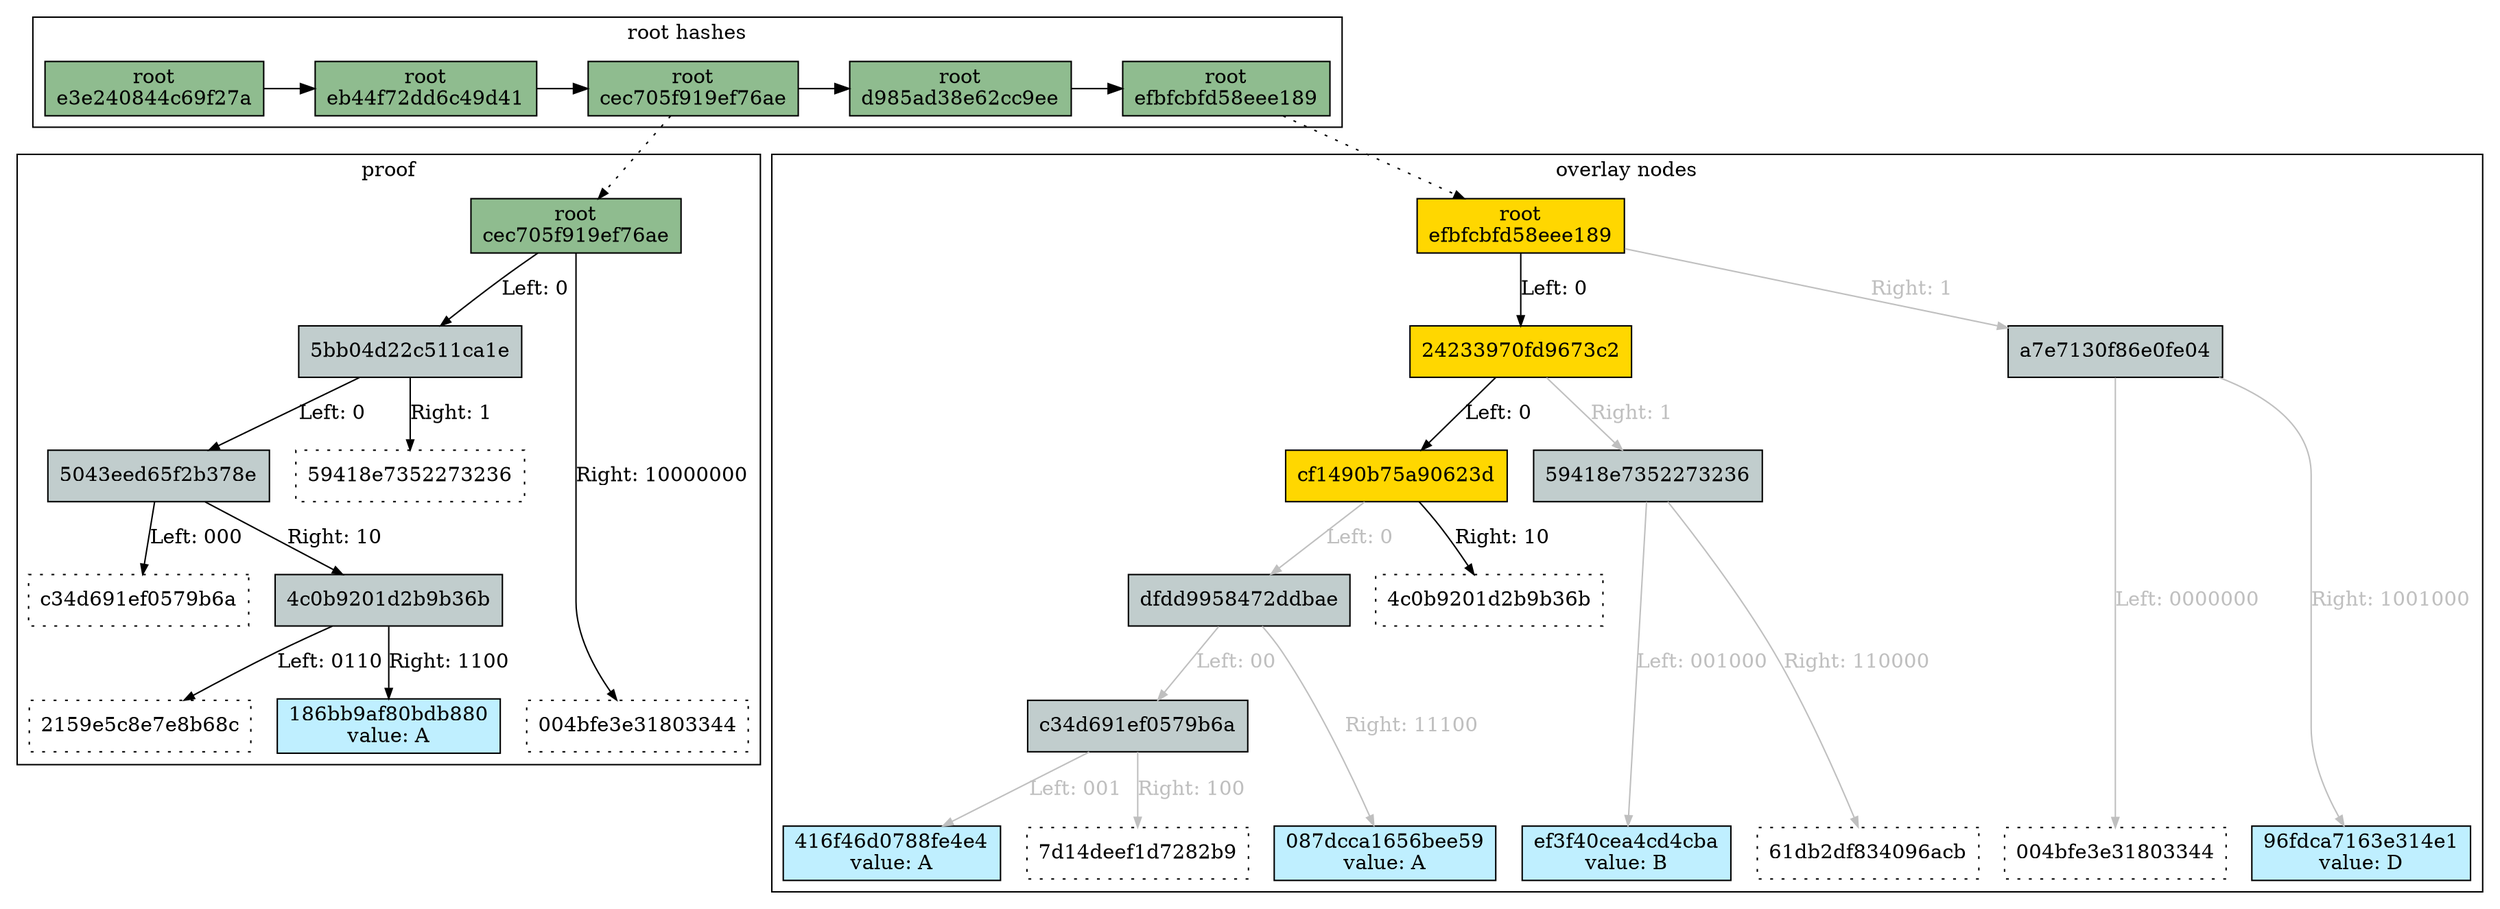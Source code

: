 Digraph overlay {
newrank=true

hcec705f919ef76ae -> phcec705f919ef76ae [arrowsize=0.7 style=dotted ];
hefbfcbfd58eee189 -> ohefbfcbfd58eee189 [arrowsize=0.7 style=dotted ];

Subgraph cluster_roots {
label="root hashes"
rank=same

he3e240844c69f27a [fillcolor=darkseagreen label="root\ne3e240844c69f27a" shape=box style=filled ];
heb44f72dd6c49d41 [fillcolor=darkseagreen label="root\neb44f72dd6c49d41" shape=box style=filled ];
hcec705f919ef76ae [fillcolor=darkseagreen label="root\ncec705f919ef76ae" shape=box style=filled ];
hd985ad38e62cc9ee [fillcolor=darkseagreen label="root\nd985ad38e62cc9ee" shape=box style=filled ];
hefbfcbfd58eee189 [fillcolor=darkseagreen label="root\nefbfcbfd58eee189" shape=box style=filled ];
he3e240844c69f27a -> heb44f72dd6c49d41 [];
heb44f72dd6c49d41 -> hcec705f919ef76ae [];
hcec705f919ef76ae -> hd985ad38e62cc9ee [];
hd985ad38e62cc9ee -> hefbfcbfd58eee189 [];
}


Subgraph cluster_proof {
label=proof

phcec705f919ef76ae -> ph5bb04d22c511ca1e [arrowsize=0.7 label="Left: 0" nojustify=true ];
ph5bb04d22c511ca1e -> ph5043eed65f2b378e [arrowsize=0.7 label="Left: 0" nojustify=true ];
ph5043eed65f2b378e -> phc34d691ef0579b6a [arrowsize=0.7 label="Left: 000" nojustify=true ];
ph5043eed65f2b378e -> ph4c0b9201d2b9b36b [arrowsize=0.7 label="Right: 10" nojustify=true ];
ph4c0b9201d2b9b36b -> ph2159e5c8e7e8b68c [arrowsize=0.7 label="Left: 0110" nojustify=true ];
ph4c0b9201d2b9b36b -> ph186bb9af80bdb880 [arrowsize=0.7 label="Right: 1100" nojustify=true ];
ph5bb04d22c511ca1e -> ph59418e7352273236 [arrowsize=0.7 label="Right: 1" nojustify=true ];
phcec705f919ef76ae -> ph004bfe3e31803344 [arrowsize=0.7 label="Right: 10000000" nojustify=true ];

Subgraph depth_0 {
rank=same

phcec705f919ef76ae [fillcolor=darkseagreen label="root\ncec705f919ef76ae" ordering=out shape=box style=filled ];
}


Subgraph depth_1 {
rank=same

ph5bb04d22c511ca1e [fillcolor=azure3 label="5bb04d22c511ca1e" ordering=out shape=box style=filled ];
}


Subgraph depth_2 {
rank=same

ph5043eed65f2b378e [fillcolor=azure3 label="5043eed65f2b378e" ordering=out shape=box style=filled ];
ph59418e7352273236 [label="59418e7352273236" ordering=out shape=box style=dotted ];
}


Subgraph depth_5 {
rank=same

phc34d691ef0579b6a [label="c34d691ef0579b6a" ordering=out shape=box style=dotted ];
}


Subgraph depth_4 {
rank=same

ph4c0b9201d2b9b36b [fillcolor=azure3 label="4c0b9201d2b9b36b" ordering=out shape=box style=filled ];
}


Subgraph depth_256 {
rank=same

ph2159e5c8e7e8b68c [label="2159e5c8e7e8b68c" ordering=out shape=box style=dotted ];
ph186bb9af80bdb880 [fillcolor=lightblue1 label="186bb9af80bdb880\nvalue: A" ordering=out shape=box style=filled ];
ph004bfe3e31803344 [label="004bfe3e31803344" ordering=out shape=box style=dotted ];
}

}


Subgraph cluster_overlay {
label="overlay nodes"

ohefbfcbfd58eee189 -> oh24233970fd9673c2 [arrowsize=0.7 color=black fontcolor=black label="Left: 0" nojustify=true ];
oh24233970fd9673c2 -> ohcf1490b75a90623d [arrowsize=0.7 color=black fontcolor=black label="Left: 0" nojustify=true ];
ohcf1490b75a90623d -> ohdfdd9958472ddbae [arrowsize=0.7 color=gray75 fontcolor=gray75 label="Left: 0" nojustify=true ];
ohdfdd9958472ddbae -> ohc34d691ef0579b6a [arrowsize=0.7 color=gray75 fontcolor=gray75 label="Left: 00" nojustify=true ];
ohc34d691ef0579b6a -> oh416f46d0788fe4e4 [arrowsize=0.7 color=gray75 fontcolor=gray75 label="Left: 001" nojustify=true ];
ohc34d691ef0579b6a -> oh7d14deef1d7282b9 [arrowsize=0.7 color=gray75 fontcolor=gray75 label="Right: 100" nojustify=true ];
ohdfdd9958472ddbae -> oh087dcca1656bee59 [arrowsize=0.7 color=gray75 fontcolor=gray75 label="Right: 11100" nojustify=true ];
ohcf1490b75a90623d -> oh4c0b9201d2b9b36b [arrowsize=0.7 color=black fontcolor=black label="Right: 10" nojustify=true ];
oh24233970fd9673c2 -> oh59418e7352273236 [arrowsize=0.7 color=gray75 fontcolor=gray75 label="Right: 1" nojustify=true ];
oh59418e7352273236 -> ohef3f40cea4cd4cba [arrowsize=0.7 color=gray75 fontcolor=gray75 label="Left: 001000" nojustify=true ];
oh59418e7352273236 -> oh61db2df834096acb [arrowsize=0.7 color=gray75 fontcolor=gray75 label="Right: 110000" nojustify=true ];
ohefbfcbfd58eee189 -> oha7e7130f86e0fe04 [arrowsize=0.7 color=gray75 fontcolor=gray75 label="Right: 1" nojustify=true ];
oha7e7130f86e0fe04 -> oh004bfe3e31803344 [arrowsize=0.7 color=gray75 fontcolor=gray75 label="Left: 0000000" nojustify=true ];
oha7e7130f86e0fe04 -> oh96fdca7163e314e1 [arrowsize=0.7 color=gray75 fontcolor=gray75 label="Right: 1001000" nojustify=true ];

Subgraph depth_0 {
rank=same

ohefbfcbfd58eee189 [fillcolor=gold1 label="root\nefbfcbfd58eee189" ordering=out shape=box style=filled ];
}


Subgraph depth_1 {
rank=same

oh24233970fd9673c2 [fillcolor=gold1 label="24233970fd9673c2" ordering=out shape=box style=filled ];
oha7e7130f86e0fe04 [fillcolor=azure3 label="a7e7130f86e0fe04" ordering=out shape=box style=filled ];
}


Subgraph depth_2 {
rank=same

ohcf1490b75a90623d [fillcolor=gold1 label="cf1490b75a90623d" ordering=out shape=box style=filled ];
oh59418e7352273236 [fillcolor=azure3 label="59418e7352273236" ordering=out shape=box style=filled ];
}


Subgraph depth_3 {
rank=same

ohdfdd9958472ddbae [fillcolor=azure3 label="dfdd9958472ddbae" ordering=out shape=box style=filled ];
}


Subgraph depth_5 {
rank=same

ohc34d691ef0579b6a [fillcolor=azure3 label="c34d691ef0579b6a" ordering=out shape=box style=filled ];
}


Subgraph depth_256 {
rank=same

oh416f46d0788fe4e4 [fillcolor=lightblue1 label="416f46d0788fe4e4\nvalue: A" ordering=out shape=box style=filled ];
oh7d14deef1d7282b9 [label="7d14deef1d7282b9" ordering=out shape=box style=dotted ];
oh087dcca1656bee59 [fillcolor=lightblue1 label="087dcca1656bee59\nvalue: A" ordering=out shape=box style=filled ];
ohef3f40cea4cd4cba [fillcolor=lightblue1 label="ef3f40cea4cd4cba\nvalue: B" ordering=out shape=box style=filled ];
oh61db2df834096acb [label="61db2df834096acb" ordering=out shape=box style=dotted ];
oh004bfe3e31803344 [label="004bfe3e31803344" ordering=out shape=box style=dotted ];
oh96fdca7163e314e1 [fillcolor=lightblue1 label="96fdca7163e314e1\nvalue: D" ordering=out shape=box style=filled ];
}


Subgraph depth_4 {
rank=same

oh4c0b9201d2b9b36b [label="4c0b9201d2b9b36b" ordering=out shape=box style=dotted ];
}

}

}
